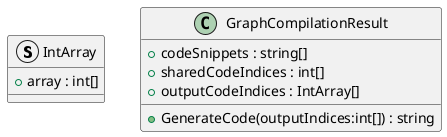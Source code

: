 @startuml
struct IntArray {
    + array : int[]
}
class GraphCompilationResult {
    + codeSnippets : string[]
    + sharedCodeIndices : int[]
    + outputCodeIndices : IntArray[]
    + GenerateCode(outputIndices:int[]) : string
}
@enduml

